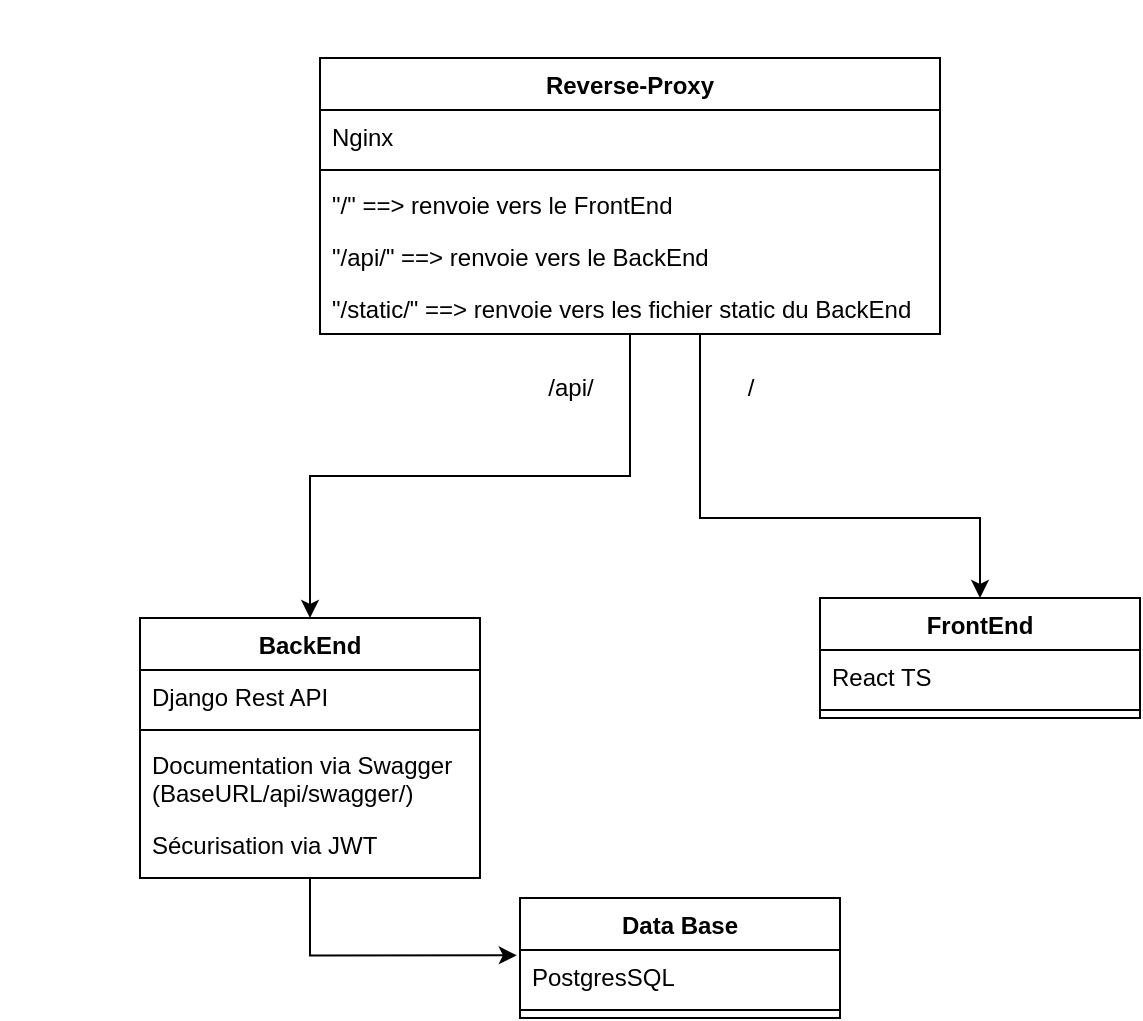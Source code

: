 <mxfile version="24.3.1" type="device">
  <diagram id="C5RBs43oDa-KdzZeNtuy" name="Page-1">
    <mxGraphModel dx="1195" dy="648" grid="1" gridSize="10" guides="1" tooltips="1" connect="1" arrows="1" fold="1" page="1" pageScale="1" pageWidth="827" pageHeight="1169" math="0" shadow="0">
      <root>
        <mxCell id="WIyWlLk6GJQsqaUBKTNV-0" />
        <mxCell id="WIyWlLk6GJQsqaUBKTNV-1" parent="WIyWlLk6GJQsqaUBKTNV-0" />
        <mxCell id="Q6cCREBqDJe_rRGOUooK-23" style="edgeStyle=orthogonalEdgeStyle;rounded=0;orthogonalLoop=1;jettySize=auto;html=1;entryX=0.5;entryY=0;entryDx=0;entryDy=0;" edge="1" parent="WIyWlLk6GJQsqaUBKTNV-1" source="Q6cCREBqDJe_rRGOUooK-4" target="Q6cCREBqDJe_rRGOUooK-10">
          <mxGeometry relative="1" as="geometry" />
        </mxCell>
        <mxCell id="Q6cCREBqDJe_rRGOUooK-4" value="Reverse-Proxy" style="swimlane;fontStyle=1;align=center;verticalAlign=top;childLayout=stackLayout;horizontal=1;startSize=26;horizontalStack=0;resizeParent=1;resizeParentMax=0;resizeLast=0;collapsible=1;marginBottom=0;whiteSpace=wrap;html=1;" vertex="1" parent="WIyWlLk6GJQsqaUBKTNV-1">
          <mxGeometry x="280" y="50" width="310" height="138" as="geometry" />
        </mxCell>
        <mxCell id="Q6cCREBqDJe_rRGOUooK-5" value="Nginx" style="text;strokeColor=none;fillColor=none;align=left;verticalAlign=top;spacingLeft=4;spacingRight=4;overflow=hidden;rotatable=0;points=[[0,0.5],[1,0.5]];portConstraint=eastwest;whiteSpace=wrap;html=1;" vertex="1" parent="Q6cCREBqDJe_rRGOUooK-4">
          <mxGeometry y="26" width="310" height="26" as="geometry" />
        </mxCell>
        <mxCell id="Q6cCREBqDJe_rRGOUooK-6" value="" style="line;strokeWidth=1;fillColor=none;align=left;verticalAlign=middle;spacingTop=-1;spacingLeft=3;spacingRight=3;rotatable=0;labelPosition=right;points=[];portConstraint=eastwest;strokeColor=inherit;" vertex="1" parent="Q6cCREBqDJe_rRGOUooK-4">
          <mxGeometry y="52" width="310" height="8" as="geometry" />
        </mxCell>
        <mxCell id="Q6cCREBqDJe_rRGOUooK-7" value="&quot;/&quot; ==&amp;gt; renvoie vers le FrontEnd" style="text;strokeColor=none;fillColor=none;align=left;verticalAlign=top;spacingLeft=4;spacingRight=4;overflow=hidden;rotatable=0;points=[[0,0.5],[1,0.5]];portConstraint=eastwest;whiteSpace=wrap;html=1;" vertex="1" parent="Q6cCREBqDJe_rRGOUooK-4">
          <mxGeometry y="60" width="310" height="26" as="geometry" />
        </mxCell>
        <mxCell id="Q6cCREBqDJe_rRGOUooK-8" value="&quot;/api/&quot; ==&amp;gt; renvoie vers le BackEnd" style="text;strokeColor=none;fillColor=none;align=left;verticalAlign=top;spacingLeft=4;spacingRight=4;overflow=hidden;rotatable=0;points=[[0,0.5],[1,0.5]];portConstraint=eastwest;whiteSpace=wrap;html=1;" vertex="1" parent="Q6cCREBqDJe_rRGOUooK-4">
          <mxGeometry y="86" width="310" height="26" as="geometry" />
        </mxCell>
        <mxCell id="Q6cCREBqDJe_rRGOUooK-9" value="&quot;/static/&quot; ==&amp;gt; renvoie vers les fichier static du BackEnd" style="text;strokeColor=none;fillColor=none;align=left;verticalAlign=top;spacingLeft=4;spacingRight=4;overflow=hidden;rotatable=0;points=[[0,0.5],[1,0.5]];portConstraint=eastwest;whiteSpace=wrap;html=1;" vertex="1" parent="Q6cCREBqDJe_rRGOUooK-4">
          <mxGeometry y="112" width="310" height="26" as="geometry" />
        </mxCell>
        <mxCell id="Q6cCREBqDJe_rRGOUooK-10" value="BackEnd" style="swimlane;fontStyle=1;align=center;verticalAlign=top;childLayout=stackLayout;horizontal=1;startSize=26;horizontalStack=0;resizeParent=1;resizeParentMax=0;resizeLast=0;collapsible=1;marginBottom=0;whiteSpace=wrap;html=1;" vertex="1" parent="WIyWlLk6GJQsqaUBKTNV-1">
          <mxGeometry x="190" y="330" width="170" height="130" as="geometry" />
        </mxCell>
        <mxCell id="Q6cCREBqDJe_rRGOUooK-11" value="Django Rest API" style="text;strokeColor=none;fillColor=none;align=left;verticalAlign=top;spacingLeft=4;spacingRight=4;overflow=hidden;rotatable=0;points=[[0,0.5],[1,0.5]];portConstraint=eastwest;whiteSpace=wrap;html=1;" vertex="1" parent="Q6cCREBqDJe_rRGOUooK-10">
          <mxGeometry y="26" width="170" height="26" as="geometry" />
        </mxCell>
        <mxCell id="Q6cCREBqDJe_rRGOUooK-12" value="" style="line;strokeWidth=1;fillColor=none;align=left;verticalAlign=middle;spacingTop=-1;spacingLeft=3;spacingRight=3;rotatable=0;labelPosition=right;points=[];portConstraint=eastwest;strokeColor=inherit;" vertex="1" parent="Q6cCREBqDJe_rRGOUooK-10">
          <mxGeometry y="52" width="170" height="8" as="geometry" />
        </mxCell>
        <mxCell id="Q6cCREBqDJe_rRGOUooK-13" value="Documentation via Swagger (BaseURL/api/swagger/)" style="text;strokeColor=none;fillColor=none;align=left;verticalAlign=top;spacingLeft=4;spacingRight=4;overflow=hidden;rotatable=0;points=[[0,0.5],[1,0.5]];portConstraint=eastwest;whiteSpace=wrap;html=1;" vertex="1" parent="Q6cCREBqDJe_rRGOUooK-10">
          <mxGeometry y="60" width="170" height="40" as="geometry" />
        </mxCell>
        <mxCell id="Q6cCREBqDJe_rRGOUooK-18" value="Sécurisation via JWT" style="text;strokeColor=none;fillColor=none;align=left;verticalAlign=top;spacingLeft=4;spacingRight=4;overflow=hidden;rotatable=0;points=[[0,0.5],[1,0.5]];portConstraint=eastwest;whiteSpace=wrap;html=1;" vertex="1" parent="Q6cCREBqDJe_rRGOUooK-10">
          <mxGeometry y="100" width="170" height="30" as="geometry" />
        </mxCell>
        <mxCell id="Q6cCREBqDJe_rRGOUooK-14" value="FrontEnd" style="swimlane;fontStyle=1;align=center;verticalAlign=top;childLayout=stackLayout;horizontal=1;startSize=26;horizontalStack=0;resizeParent=1;resizeParentMax=0;resizeLast=0;collapsible=1;marginBottom=0;whiteSpace=wrap;html=1;" vertex="1" parent="WIyWlLk6GJQsqaUBKTNV-1">
          <mxGeometry x="530" y="320" width="160" height="60" as="geometry" />
        </mxCell>
        <mxCell id="Q6cCREBqDJe_rRGOUooK-15" value="React TS" style="text;strokeColor=none;fillColor=none;align=left;verticalAlign=top;spacingLeft=4;spacingRight=4;overflow=hidden;rotatable=0;points=[[0,0.5],[1,0.5]];portConstraint=eastwest;whiteSpace=wrap;html=1;" vertex="1" parent="Q6cCREBqDJe_rRGOUooK-14">
          <mxGeometry y="26" width="160" height="26" as="geometry" />
        </mxCell>
        <mxCell id="Q6cCREBqDJe_rRGOUooK-16" value="" style="line;strokeWidth=1;fillColor=none;align=left;verticalAlign=middle;spacingTop=-1;spacingLeft=3;spacingRight=3;rotatable=0;labelPosition=right;points=[];portConstraint=eastwest;strokeColor=inherit;" vertex="1" parent="Q6cCREBqDJe_rRGOUooK-14">
          <mxGeometry y="52" width="160" height="8" as="geometry" />
        </mxCell>
        <mxCell id="Q6cCREBqDJe_rRGOUooK-19" value="Data Base" style="swimlane;fontStyle=1;align=center;verticalAlign=top;childLayout=stackLayout;horizontal=1;startSize=26;horizontalStack=0;resizeParent=1;resizeParentMax=0;resizeLast=0;collapsible=1;marginBottom=0;whiteSpace=wrap;html=1;" vertex="1" parent="WIyWlLk6GJQsqaUBKTNV-1">
          <mxGeometry x="380" y="470" width="160" height="60" as="geometry" />
        </mxCell>
        <mxCell id="Q6cCREBqDJe_rRGOUooK-20" value="PostgresSQL" style="text;strokeColor=none;fillColor=none;align=left;verticalAlign=top;spacingLeft=4;spacingRight=4;overflow=hidden;rotatable=0;points=[[0,0.5],[1,0.5]];portConstraint=eastwest;whiteSpace=wrap;html=1;" vertex="1" parent="Q6cCREBqDJe_rRGOUooK-19">
          <mxGeometry y="26" width="160" height="26" as="geometry" />
        </mxCell>
        <mxCell id="Q6cCREBqDJe_rRGOUooK-21" value="" style="line;strokeWidth=1;fillColor=none;align=left;verticalAlign=middle;spacingTop=-1;spacingLeft=3;spacingRight=3;rotatable=0;labelPosition=right;points=[];portConstraint=eastwest;strokeColor=inherit;" vertex="1" parent="Q6cCREBqDJe_rRGOUooK-19">
          <mxGeometry y="52" width="160" height="8" as="geometry" />
        </mxCell>
        <mxCell id="Q6cCREBqDJe_rRGOUooK-25" value="" style="edgeStyle=orthogonalEdgeStyle;orthogonalLoop=1;jettySize=auto;html=1;rounded=0;entryX=0.5;entryY=0;entryDx=0;entryDy=0;" edge="1" parent="WIyWlLk6GJQsqaUBKTNV-1" source="Q6cCREBqDJe_rRGOUooK-9" target="Q6cCREBqDJe_rRGOUooK-14">
          <mxGeometry width="100" relative="1" as="geometry">
            <mxPoint x="410" y="210" as="sourcePoint" />
            <mxPoint x="510" y="210" as="targetPoint" />
            <Array as="points">
              <mxPoint x="470" y="280" />
              <mxPoint x="610" y="280" />
            </Array>
          </mxGeometry>
        </mxCell>
        <mxCell id="Q6cCREBqDJe_rRGOUooK-26" style="edgeStyle=orthogonalEdgeStyle;rounded=0;orthogonalLoop=1;jettySize=auto;html=1;entryX=-0.01;entryY=0.103;entryDx=0;entryDy=0;entryPerimeter=0;" edge="1" parent="WIyWlLk6GJQsqaUBKTNV-1" source="Q6cCREBqDJe_rRGOUooK-10" target="Q6cCREBqDJe_rRGOUooK-20">
          <mxGeometry relative="1" as="geometry" />
        </mxCell>
        <mxCell id="Q6cCREBqDJe_rRGOUooK-27" value="/" style="text;html=1;align=center;verticalAlign=middle;resizable=0;points=[];autosize=1;strokeColor=none;fillColor=none;" vertex="1" parent="WIyWlLk6GJQsqaUBKTNV-1">
          <mxGeometry x="480" y="200" width="30" height="30" as="geometry" />
        </mxCell>
        <mxCell id="Q6cCREBqDJe_rRGOUooK-28" value="/api/" style="text;html=1;align=center;verticalAlign=middle;resizable=0;points=[];autosize=1;strokeColor=none;fillColor=none;" vertex="1" parent="WIyWlLk6GJQsqaUBKTNV-1">
          <mxGeometry x="380" y="200" width="50" height="30" as="geometry" />
        </mxCell>
        <mxCell id="Q6cCREBqDJe_rRGOUooK-29" value="" style="shape=image;verticalLabelPosition=bottom;labelBackgroundColor=default;verticalAlign=top;aspect=fixed;imageAspect=0;image=https://www.django-rest-framework.org/img/logo.png;" vertex="1" parent="WIyWlLk6GJQsqaUBKTNV-1">
          <mxGeometry x="120" y="260.75" width="150" height="66.25" as="geometry" />
        </mxCell>
        <mxCell id="Q6cCREBqDJe_rRGOUooK-30" value="" style="shape=image;verticalLabelPosition=bottom;labelBackgroundColor=default;verticalAlign=top;aspect=fixed;imageAspect=0;image=https://upload.wikimedia.org/wikipedia/commons/thumb/a/a7/React-icon.svg/1200px-React-icon.svg.png;" vertex="1" parent="WIyWlLk6GJQsqaUBKTNV-1">
          <mxGeometry x="620" y="257.16" width="70" height="60.84" as="geometry" />
        </mxCell>
        <mxCell id="Q6cCREBqDJe_rRGOUooK-33" value="" style="shape=image;verticalLabelPosition=bottom;labelBackgroundColor=default;verticalAlign=top;aspect=fixed;imageAspect=0;image=https://nginx.org/nginx.png;" vertex="1" parent="WIyWlLk6GJQsqaUBKTNV-1">
          <mxGeometry x="458" y="21" width="132" height="27" as="geometry" />
        </mxCell>
        <mxCell id="Q6cCREBqDJe_rRGOUooK-34" value="" style="shape=image;verticalLabelPosition=bottom;labelBackgroundColor=default;verticalAlign=top;aspect=fixed;imageAspect=0;image=https://upload.wikimedia.org/wikipedia/commons/thumb/2/29/Postgresql_elephant.svg/1200px-Postgresql_elephant.svg.png;" vertex="1" parent="WIyWlLk6GJQsqaUBKTNV-1">
          <mxGeometry x="490" y="408.42" width="50" height="51.58" as="geometry" />
        </mxCell>
      </root>
    </mxGraphModel>
  </diagram>
</mxfile>
